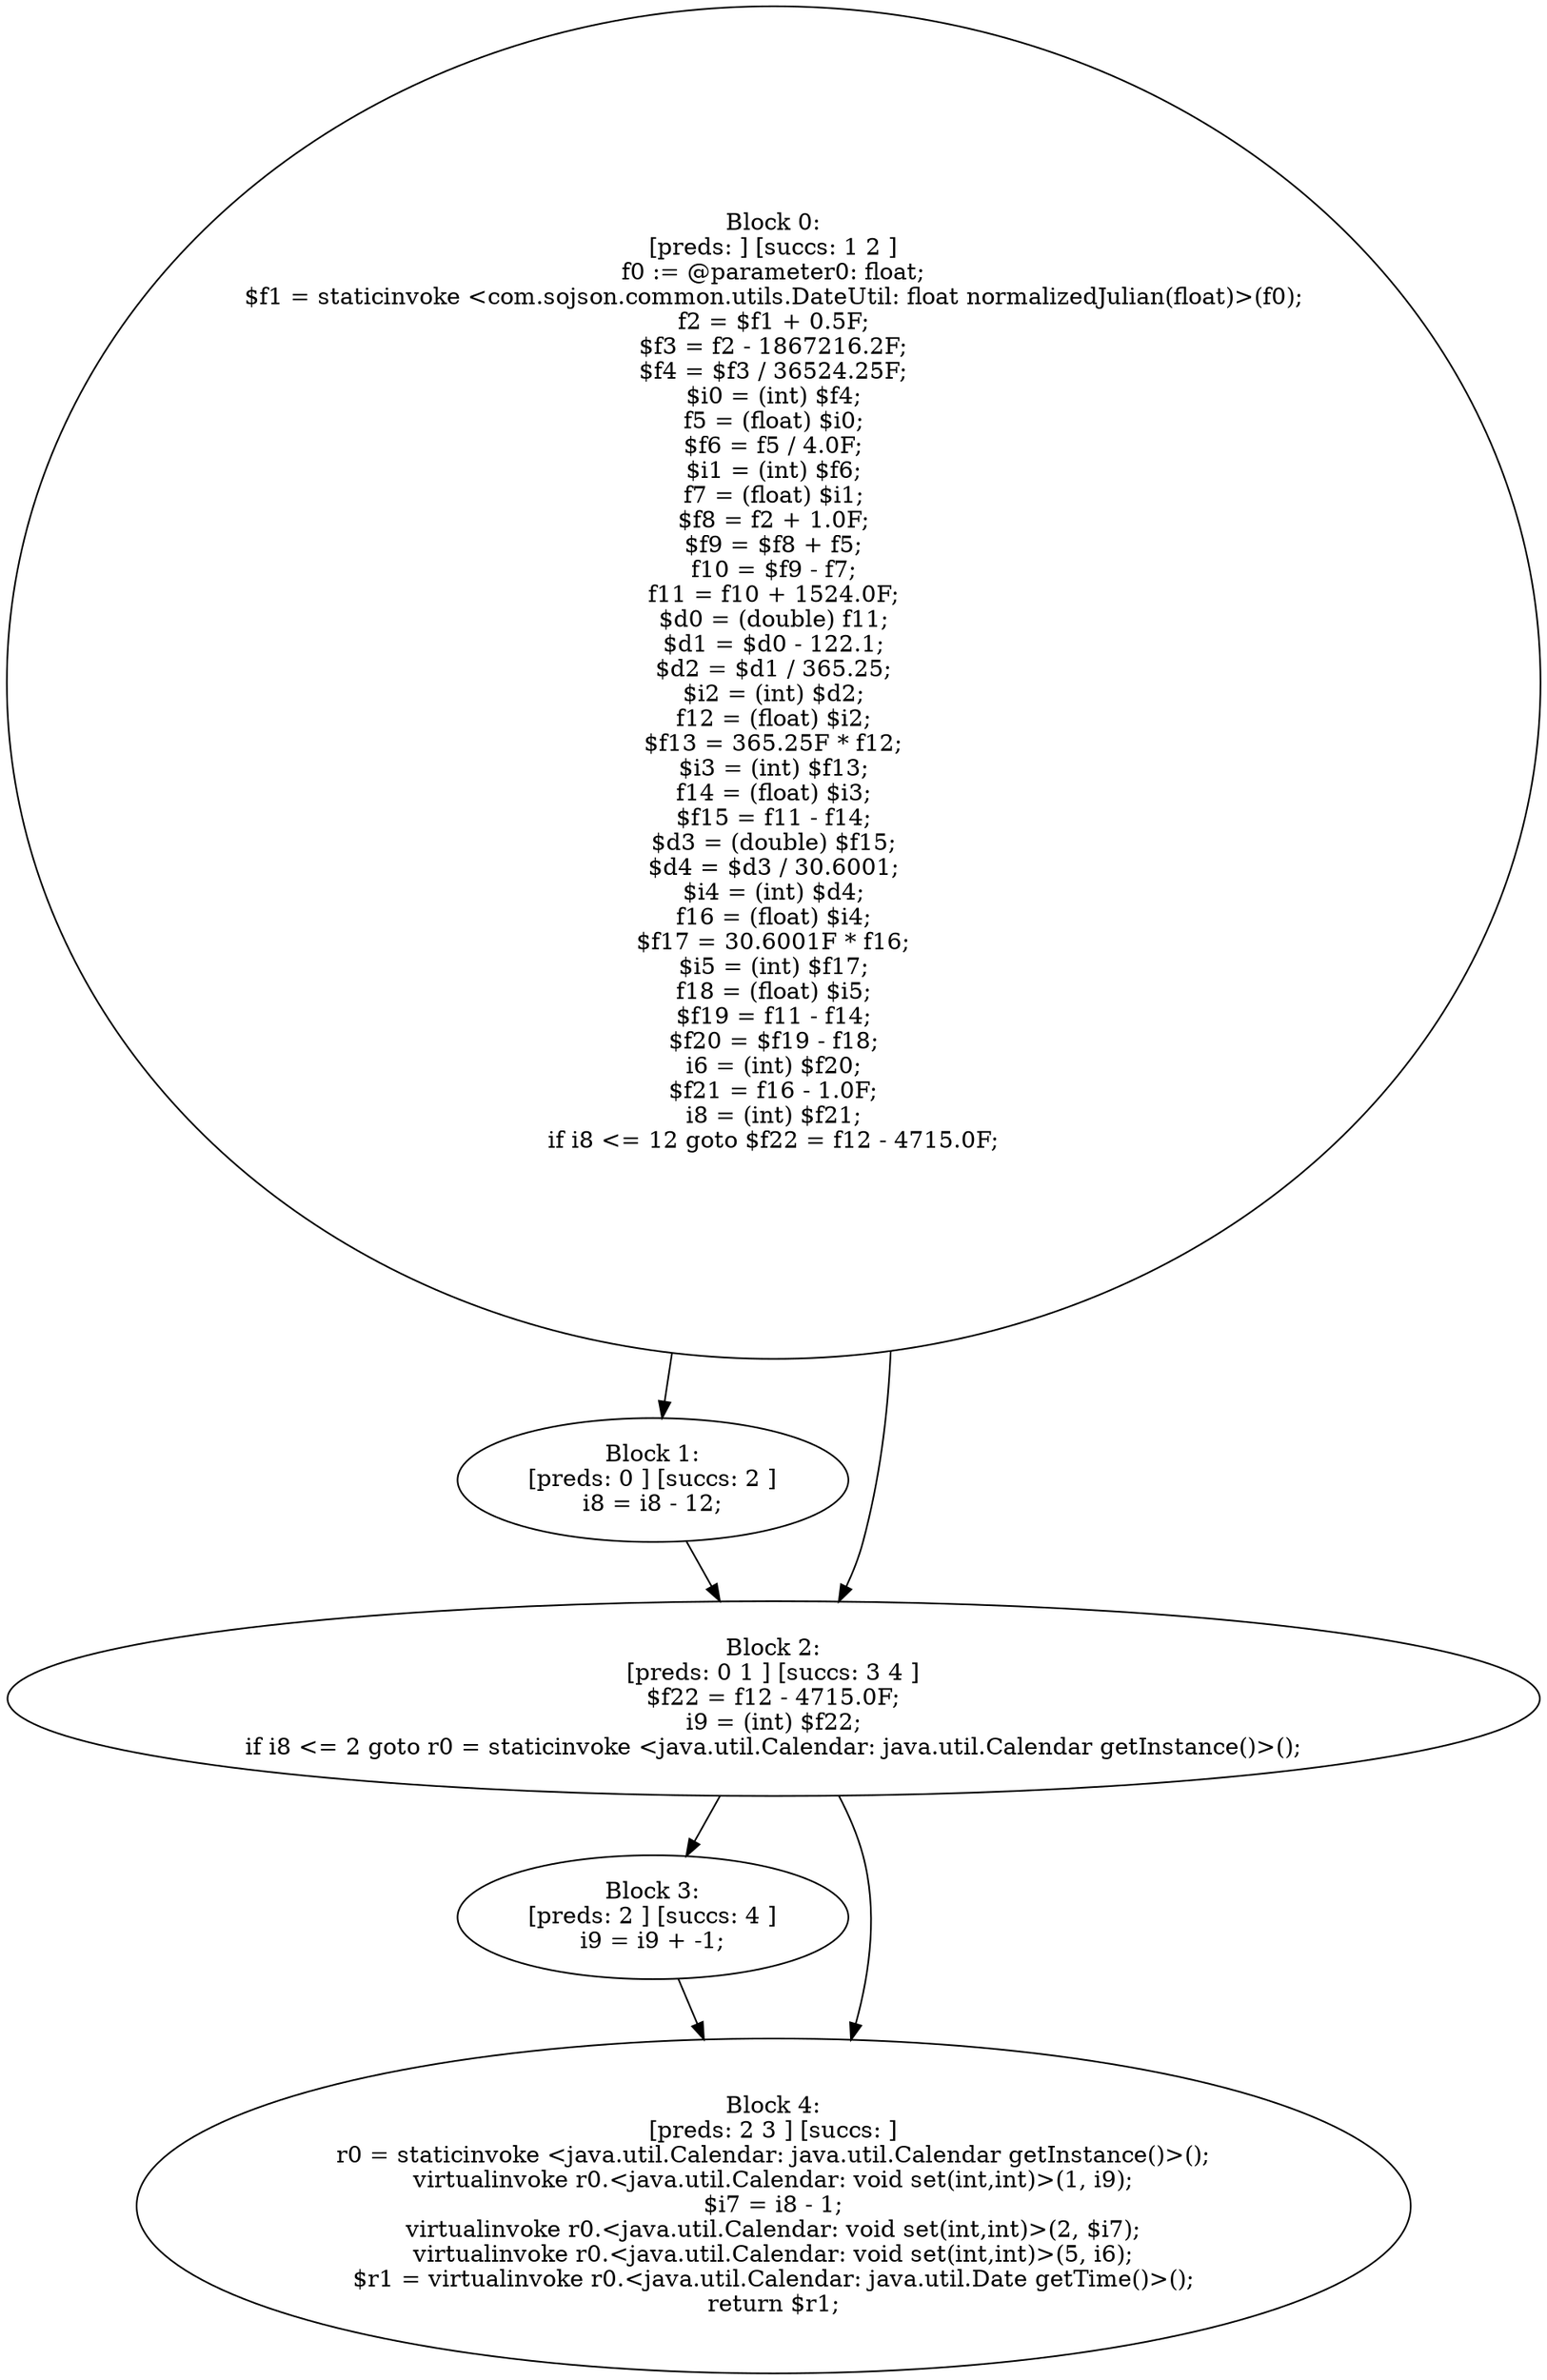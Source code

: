 digraph "unitGraph" {
    "Block 0:
[preds: ] [succs: 1 2 ]
f0 := @parameter0: float;
$f1 = staticinvoke <com.sojson.common.utils.DateUtil: float normalizedJulian(float)>(f0);
f2 = $f1 + 0.5F;
$f3 = f2 - 1867216.2F;
$f4 = $f3 / 36524.25F;
$i0 = (int) $f4;
f5 = (float) $i0;
$f6 = f5 / 4.0F;
$i1 = (int) $f6;
f7 = (float) $i1;
$f8 = f2 + 1.0F;
$f9 = $f8 + f5;
f10 = $f9 - f7;
f11 = f10 + 1524.0F;
$d0 = (double) f11;
$d1 = $d0 - 122.1;
$d2 = $d1 / 365.25;
$i2 = (int) $d2;
f12 = (float) $i2;
$f13 = 365.25F * f12;
$i3 = (int) $f13;
f14 = (float) $i3;
$f15 = f11 - f14;
$d3 = (double) $f15;
$d4 = $d3 / 30.6001;
$i4 = (int) $d4;
f16 = (float) $i4;
$f17 = 30.6001F * f16;
$i5 = (int) $f17;
f18 = (float) $i5;
$f19 = f11 - f14;
$f20 = $f19 - f18;
i6 = (int) $f20;
$f21 = f16 - 1.0F;
i8 = (int) $f21;
if i8 <= 12 goto $f22 = f12 - 4715.0F;
"
    "Block 1:
[preds: 0 ] [succs: 2 ]
i8 = i8 - 12;
"
    "Block 2:
[preds: 0 1 ] [succs: 3 4 ]
$f22 = f12 - 4715.0F;
i9 = (int) $f22;
if i8 <= 2 goto r0 = staticinvoke <java.util.Calendar: java.util.Calendar getInstance()>();
"
    "Block 3:
[preds: 2 ] [succs: 4 ]
i9 = i9 + -1;
"
    "Block 4:
[preds: 2 3 ] [succs: ]
r0 = staticinvoke <java.util.Calendar: java.util.Calendar getInstance()>();
virtualinvoke r0.<java.util.Calendar: void set(int,int)>(1, i9);
$i7 = i8 - 1;
virtualinvoke r0.<java.util.Calendar: void set(int,int)>(2, $i7);
virtualinvoke r0.<java.util.Calendar: void set(int,int)>(5, i6);
$r1 = virtualinvoke r0.<java.util.Calendar: java.util.Date getTime()>();
return $r1;
"
    "Block 0:
[preds: ] [succs: 1 2 ]
f0 := @parameter0: float;
$f1 = staticinvoke <com.sojson.common.utils.DateUtil: float normalizedJulian(float)>(f0);
f2 = $f1 + 0.5F;
$f3 = f2 - 1867216.2F;
$f4 = $f3 / 36524.25F;
$i0 = (int) $f4;
f5 = (float) $i0;
$f6 = f5 / 4.0F;
$i1 = (int) $f6;
f7 = (float) $i1;
$f8 = f2 + 1.0F;
$f9 = $f8 + f5;
f10 = $f9 - f7;
f11 = f10 + 1524.0F;
$d0 = (double) f11;
$d1 = $d0 - 122.1;
$d2 = $d1 / 365.25;
$i2 = (int) $d2;
f12 = (float) $i2;
$f13 = 365.25F * f12;
$i3 = (int) $f13;
f14 = (float) $i3;
$f15 = f11 - f14;
$d3 = (double) $f15;
$d4 = $d3 / 30.6001;
$i4 = (int) $d4;
f16 = (float) $i4;
$f17 = 30.6001F * f16;
$i5 = (int) $f17;
f18 = (float) $i5;
$f19 = f11 - f14;
$f20 = $f19 - f18;
i6 = (int) $f20;
$f21 = f16 - 1.0F;
i8 = (int) $f21;
if i8 <= 12 goto $f22 = f12 - 4715.0F;
"->"Block 1:
[preds: 0 ] [succs: 2 ]
i8 = i8 - 12;
";
    "Block 0:
[preds: ] [succs: 1 2 ]
f0 := @parameter0: float;
$f1 = staticinvoke <com.sojson.common.utils.DateUtil: float normalizedJulian(float)>(f0);
f2 = $f1 + 0.5F;
$f3 = f2 - 1867216.2F;
$f4 = $f3 / 36524.25F;
$i0 = (int) $f4;
f5 = (float) $i0;
$f6 = f5 / 4.0F;
$i1 = (int) $f6;
f7 = (float) $i1;
$f8 = f2 + 1.0F;
$f9 = $f8 + f5;
f10 = $f9 - f7;
f11 = f10 + 1524.0F;
$d0 = (double) f11;
$d1 = $d0 - 122.1;
$d2 = $d1 / 365.25;
$i2 = (int) $d2;
f12 = (float) $i2;
$f13 = 365.25F * f12;
$i3 = (int) $f13;
f14 = (float) $i3;
$f15 = f11 - f14;
$d3 = (double) $f15;
$d4 = $d3 / 30.6001;
$i4 = (int) $d4;
f16 = (float) $i4;
$f17 = 30.6001F * f16;
$i5 = (int) $f17;
f18 = (float) $i5;
$f19 = f11 - f14;
$f20 = $f19 - f18;
i6 = (int) $f20;
$f21 = f16 - 1.0F;
i8 = (int) $f21;
if i8 <= 12 goto $f22 = f12 - 4715.0F;
"->"Block 2:
[preds: 0 1 ] [succs: 3 4 ]
$f22 = f12 - 4715.0F;
i9 = (int) $f22;
if i8 <= 2 goto r0 = staticinvoke <java.util.Calendar: java.util.Calendar getInstance()>();
";
    "Block 1:
[preds: 0 ] [succs: 2 ]
i8 = i8 - 12;
"->"Block 2:
[preds: 0 1 ] [succs: 3 4 ]
$f22 = f12 - 4715.0F;
i9 = (int) $f22;
if i8 <= 2 goto r0 = staticinvoke <java.util.Calendar: java.util.Calendar getInstance()>();
";
    "Block 2:
[preds: 0 1 ] [succs: 3 4 ]
$f22 = f12 - 4715.0F;
i9 = (int) $f22;
if i8 <= 2 goto r0 = staticinvoke <java.util.Calendar: java.util.Calendar getInstance()>();
"->"Block 3:
[preds: 2 ] [succs: 4 ]
i9 = i9 + -1;
";
    "Block 2:
[preds: 0 1 ] [succs: 3 4 ]
$f22 = f12 - 4715.0F;
i9 = (int) $f22;
if i8 <= 2 goto r0 = staticinvoke <java.util.Calendar: java.util.Calendar getInstance()>();
"->"Block 4:
[preds: 2 3 ] [succs: ]
r0 = staticinvoke <java.util.Calendar: java.util.Calendar getInstance()>();
virtualinvoke r0.<java.util.Calendar: void set(int,int)>(1, i9);
$i7 = i8 - 1;
virtualinvoke r0.<java.util.Calendar: void set(int,int)>(2, $i7);
virtualinvoke r0.<java.util.Calendar: void set(int,int)>(5, i6);
$r1 = virtualinvoke r0.<java.util.Calendar: java.util.Date getTime()>();
return $r1;
";
    "Block 3:
[preds: 2 ] [succs: 4 ]
i9 = i9 + -1;
"->"Block 4:
[preds: 2 3 ] [succs: ]
r0 = staticinvoke <java.util.Calendar: java.util.Calendar getInstance()>();
virtualinvoke r0.<java.util.Calendar: void set(int,int)>(1, i9);
$i7 = i8 - 1;
virtualinvoke r0.<java.util.Calendar: void set(int,int)>(2, $i7);
virtualinvoke r0.<java.util.Calendar: void set(int,int)>(5, i6);
$r1 = virtualinvoke r0.<java.util.Calendar: java.util.Date getTime()>();
return $r1;
";
}
